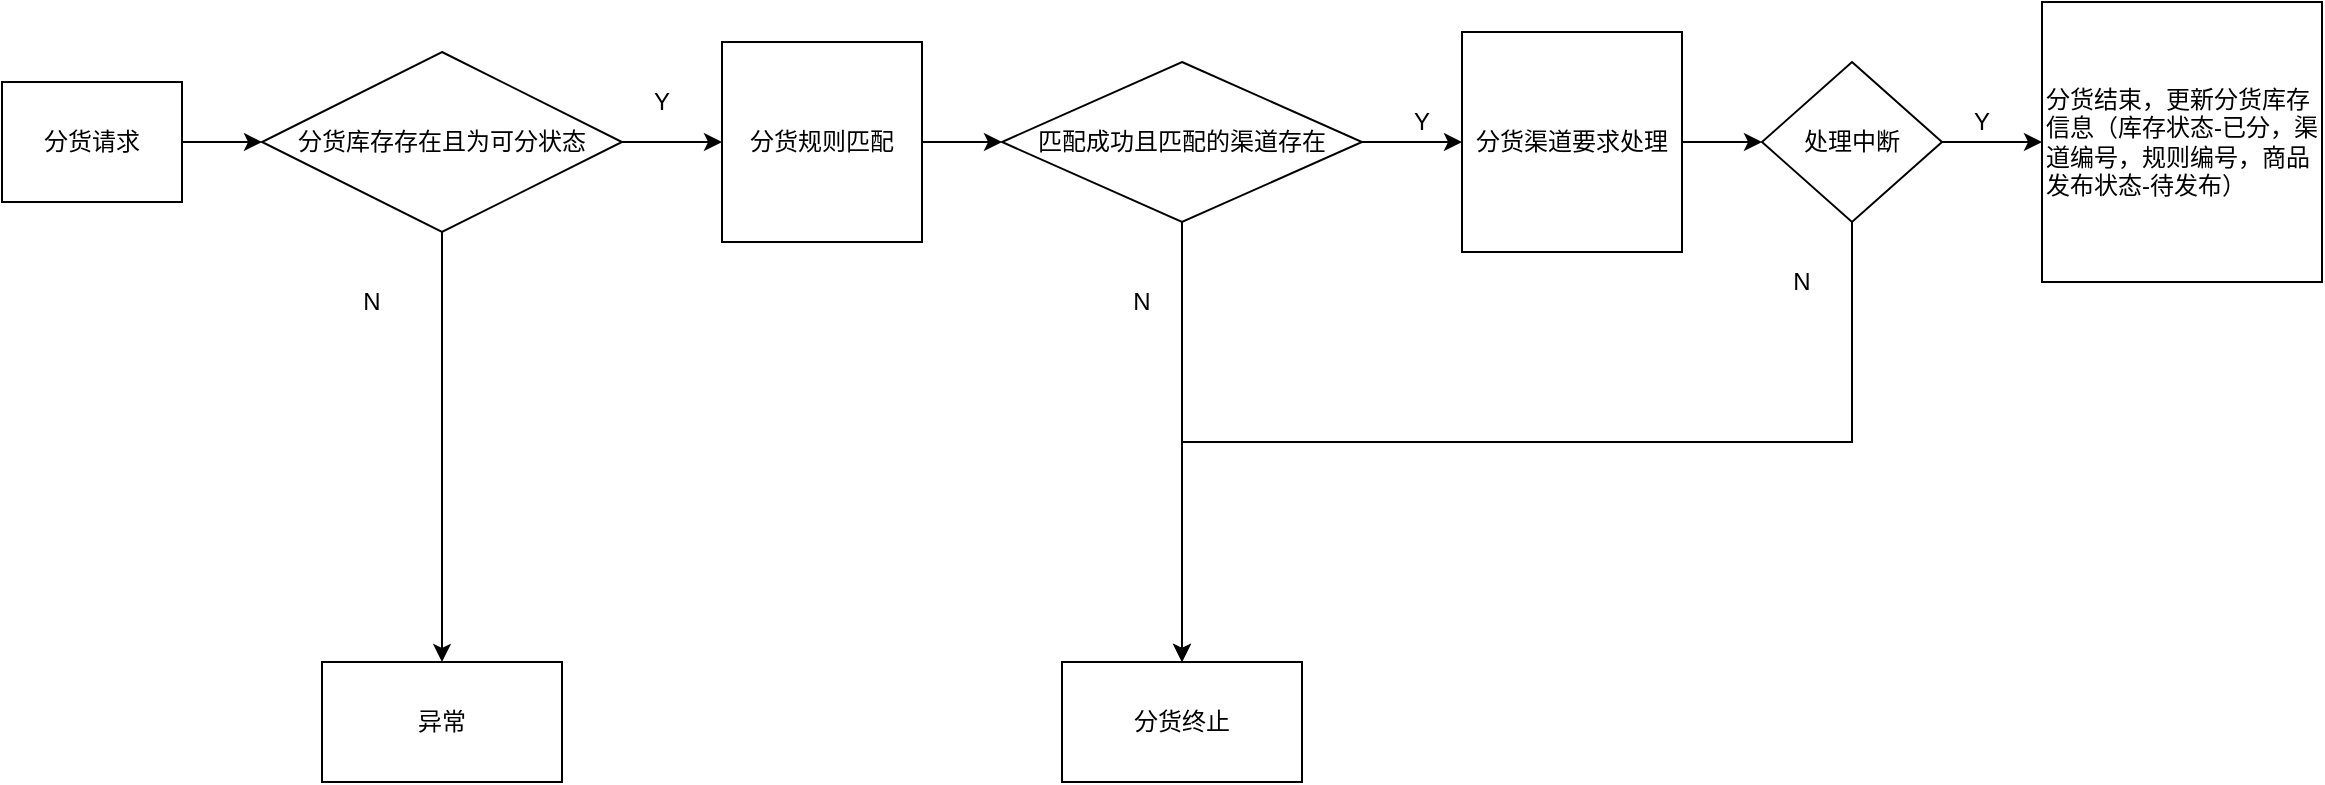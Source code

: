 <mxfile version="13.6.6" type="github" pages="3"><diagram id="6hGFLwfOUW9BJ-s0fimq" name="分货判定"><mxGraphModel dx="1360" dy="802" grid="1" gridSize="10" guides="1" tooltips="1" connect="1" arrows="1" fold="1" page="1" pageScale="1" pageWidth="1169" pageHeight="827" background="none" math="0" shadow="0"><root><mxCell id="0"/><mxCell id="1" parent="0"/><mxCell id="4" value="" style="edgeStyle=orthogonalEdgeStyle;rounded=0;orthogonalLoop=1;jettySize=auto;html=1;entryX=0;entryY=0.5;entryDx=0;entryDy=0;" parent="1" source="2" target="5" edge="1"><mxGeometry relative="1" as="geometry"><mxPoint x="175" y="160" as="targetPoint"/></mxGeometry></mxCell><mxCell id="2" value="分货请求" style="rounded=0;whiteSpace=wrap;html=1;" parent="1" vertex="1"><mxGeometry y="130" width="90" height="60" as="geometry"/></mxCell><mxCell id="9" value="" style="edgeStyle=orthogonalEdgeStyle;rounded=0;orthogonalLoop=1;jettySize=auto;html=1;entryX=0.5;entryY=0;entryDx=0;entryDy=0;" parent="1" source="5" target="10" edge="1"><mxGeometry relative="1" as="geometry"><mxPoint x="265" y="260" as="targetPoint"/><Array as="points"><mxPoint x="220" y="320"/><mxPoint x="220" y="320"/></Array></mxGeometry></mxCell><mxCell id="5" value="分货库存存在且为可分状态" style="rhombus;whiteSpace=wrap;html=1;" parent="1" vertex="1"><mxGeometry x="130" y="115" width="180" height="90" as="geometry"/></mxCell><mxCell id="7" value="N" style="text;html=1;strokeColor=none;fillColor=none;align=center;verticalAlign=middle;whiteSpace=wrap;rounded=0;" parent="1" vertex="1"><mxGeometry x="165" y="230" width="40" height="20" as="geometry"/></mxCell><mxCell id="10" value="异常" style="rounded=0;whiteSpace=wrap;html=1;" parent="1" vertex="1"><mxGeometry x="160" y="420" width="120" height="60" as="geometry"/></mxCell><mxCell id="16" value="" style="edgeStyle=orthogonalEdgeStyle;rounded=0;orthogonalLoop=1;jettySize=auto;html=1;entryX=0;entryY=0.5;entryDx=0;entryDy=0;" parent="1" source="14" target="17" edge="1"><mxGeometry relative="1" as="geometry"><mxPoint x="620" y="160" as="targetPoint"/></mxGeometry></mxCell><mxCell id="24" style="edgeStyle=orthogonalEdgeStyle;rounded=0;orthogonalLoop=1;jettySize=auto;html=1;entryX=0;entryY=0.5;entryDx=0;entryDy=0;" parent="1" source="17" target="29" edge="1"><mxGeometry relative="1" as="geometry"><mxPoint x="780" y="160" as="targetPoint"/></mxGeometry></mxCell><mxCell id="43" style="edgeStyle=orthogonalEdgeStyle;rounded=0;orthogonalLoop=1;jettySize=auto;html=1;exitX=0.5;exitY=1;exitDx=0;exitDy=0;entryX=0.5;entryY=0;entryDx=0;entryDy=0;" parent="1" source="17" target="21" edge="1"><mxGeometry relative="1" as="geometry"/></mxCell><mxCell id="17" value="匹配成功且匹配的渠道存在" style="rhombus;whiteSpace=wrap;html=1;" parent="1" vertex="1"><mxGeometry x="500" y="120" width="180" height="80" as="geometry"/></mxCell><mxCell id="14" value="分货规则匹配" style="whiteSpace=wrap;html=1;aspect=fixed;" parent="1" vertex="1"><mxGeometry x="360" y="110" width="100" height="100" as="geometry"/></mxCell><mxCell id="18" value="" style="edgeStyle=orthogonalEdgeStyle;rounded=0;orthogonalLoop=1;jettySize=auto;html=1;" parent="1" source="5" target="14" edge="1"><mxGeometry relative="1" as="geometry"><mxPoint x="335" y="160" as="sourcePoint"/><mxPoint x="440" y="160" as="targetPoint"/></mxGeometry></mxCell><mxCell id="19" value="Y" style="text;html=1;strokeColor=none;fillColor=none;align=center;verticalAlign=middle;whiteSpace=wrap;rounded=0;" parent="1" vertex="1"><mxGeometry x="310" y="130" width="40" height="20" as="geometry"/></mxCell><mxCell id="21" value="分货终止" style="rounded=0;whiteSpace=wrap;html=1;" parent="1" vertex="1"><mxGeometry x="530" y="420" width="120" height="60" as="geometry"/></mxCell><mxCell id="23" value="N" style="text;html=1;strokeColor=none;fillColor=none;align=center;verticalAlign=middle;whiteSpace=wrap;rounded=0;" parent="1" vertex="1"><mxGeometry x="550" y="230" width="40" height="20" as="geometry"/></mxCell><mxCell id="27" value="Y" style="text;html=1;strokeColor=none;fillColor=none;align=center;verticalAlign=middle;whiteSpace=wrap;rounded=0;" parent="1" vertex="1"><mxGeometry x="690" y="140" width="40" height="20" as="geometry"/></mxCell><mxCell id="31" style="edgeStyle=orthogonalEdgeStyle;rounded=0;orthogonalLoop=1;jettySize=auto;html=1;entryX=0;entryY=0.5;entryDx=0;entryDy=0;" parent="1" source="29" target="32" edge="1"><mxGeometry relative="1" as="geometry"><mxPoint x="960" y="160" as="targetPoint"/></mxGeometry></mxCell><mxCell id="29" value="分货渠道要求处理" style="whiteSpace=wrap;html=1;aspect=fixed;" parent="1" vertex="1"><mxGeometry x="730" y="105" width="110" height="110" as="geometry"/></mxCell><mxCell id="37" value="" style="edgeStyle=orthogonalEdgeStyle;rounded=0;orthogonalLoop=1;jettySize=auto;html=1;entryX=0;entryY=0.5;entryDx=0;entryDy=0;" parent="1" source="32" target="38" edge="1"><mxGeometry relative="1" as="geometry"><mxPoint x="1080" y="160" as="targetPoint"/></mxGeometry></mxCell><mxCell id="44" style="edgeStyle=orthogonalEdgeStyle;rounded=0;orthogonalLoop=1;jettySize=auto;html=1;exitX=0.5;exitY=1;exitDx=0;exitDy=0;entryX=0.5;entryY=0;entryDx=0;entryDy=0;" parent="1" source="32" target="21" edge="1"><mxGeometry relative="1" as="geometry"/></mxCell><mxCell id="32" value="处理中断" style="rhombus;whiteSpace=wrap;html=1;" parent="1" vertex="1"><mxGeometry x="880" y="120" width="90" height="80" as="geometry"/></mxCell><mxCell id="34" value="N" style="text;html=1;strokeColor=none;fillColor=none;align=center;verticalAlign=middle;whiteSpace=wrap;rounded=0;" parent="1" vertex="1"><mxGeometry x="880" y="220" width="40" height="20" as="geometry"/></mxCell><mxCell id="38" value="分货结束，更新分货库存&lt;br&gt;信息（库存状态-已分，渠道编号，规则编号，商品发布状态-待发布）" style="whiteSpace=wrap;html=1;aspect=fixed;align=left;" parent="1" vertex="1"><mxGeometry x="1020" y="90" width="140" height="140" as="geometry"/></mxCell><mxCell id="39" value="Y" style="text;html=1;strokeColor=none;fillColor=none;align=center;verticalAlign=middle;whiteSpace=wrap;rounded=0;" parent="1" vertex="1"><mxGeometry x="970" y="140" width="40" height="20" as="geometry"/></mxCell></root></mxGraphModel></diagram><diagram id="HKEoVJ9_ElKJCv-wqwlE" name="分货规则匹配"><mxGraphModel dx="1360" dy="1629" grid="1" gridSize="10" guides="1" tooltips="1" connect="1" arrows="1" fold="1" page="1" pageScale="1" pageWidth="1169" pageHeight="827" math="0" shadow="0"><root><mxCell id="DiG7jYuyx7BEFkgcZJhB-0"/><mxCell id="DiG7jYuyx7BEFkgcZJhB-1" parent="DiG7jYuyx7BEFkgcZJhB-0"/><mxCell id="vD6u8sxXpuBsSGzyTCuq-2" value="" style="edgeStyle=orthogonalEdgeStyle;rounded=0;orthogonalLoop=1;jettySize=auto;html=1;entryX=0;entryY=0.5;entryDx=0;entryDy=0;" parent="DiG7jYuyx7BEFkgcZJhB-1" source="QdJoyUkadXgWUziMver4-3" target="vD6u8sxXpuBsSGzyTCuq-3" edge="1"><mxGeometry relative="1" as="geometry"><mxPoint x="160" y="250" as="targetPoint"/></mxGeometry></mxCell><mxCell id="QdJoyUkadXgWUziMver4-3" value="规则匹配开始" style="rounded=0;whiteSpace=wrap;html=1;" parent="DiG7jYuyx7BEFkgcZJhB-1" vertex="1"><mxGeometry y="430" width="110" height="60" as="geometry"/></mxCell><mxCell id="vD6u8sxXpuBsSGzyTCuq-0" value="匹配结束，返回结果null" style="rounded=0;whiteSpace=wrap;html=1;" parent="DiG7jYuyx7BEFkgcZJhB-1" vertex="1"><mxGeometry x="160" y="767" width="120" height="60" as="geometry"/></mxCell><mxCell id="vD6u8sxXpuBsSGzyTCuq-4" style="edgeStyle=orthogonalEdgeStyle;rounded=0;orthogonalLoop=1;jettySize=auto;html=1;entryX=0.5;entryY=0;entryDx=0;entryDy=0;" parent="DiG7jYuyx7BEFkgcZJhB-1" source="vD6u8sxXpuBsSGzyTCuq-3" target="vD6u8sxXpuBsSGzyTCuq-0" edge="1"><mxGeometry relative="1" as="geometry"/></mxCell><mxCell id="vD6u8sxXpuBsSGzyTCuq-22" style="edgeStyle=orthogonalEdgeStyle;rounded=0;orthogonalLoop=1;jettySize=auto;html=1;entryX=0;entryY=0.5;entryDx=0;entryDy=0;curved=1;" parent="DiG7jYuyx7BEFkgcZJhB-1" source="vD6u8sxXpuBsSGzyTCuq-3" target="vD6u8sxXpuBsSGzyTCuq-21" edge="1"><mxGeometry relative="1" as="geometry"/></mxCell><mxCell id="vD6u8sxXpuBsSGzyTCuq-28" style="edgeStyle=orthogonalEdgeStyle;rounded=0;orthogonalLoop=1;jettySize=auto;html=1;exitX=1;exitY=0.5;exitDx=0;exitDy=0;entryX=0;entryY=0.5;entryDx=0;entryDy=0;curved=1;" parent="DiG7jYuyx7BEFkgcZJhB-1" source="vD6u8sxXpuBsSGzyTCuq-3" target="vD6u8sxXpuBsSGzyTCuq-27" edge="1"><mxGeometry relative="1" as="geometry"/></mxCell><mxCell id="vD6u8sxXpuBsSGzyTCuq-42" style="edgeStyle=orthogonalEdgeStyle;rounded=0;orthogonalLoop=1;jettySize=auto;html=1;exitX=1;exitY=0.5;exitDx=0;exitDy=0;entryX=0;entryY=0.5;entryDx=0;entryDy=0;curved=1;" parent="DiG7jYuyx7BEFkgcZJhB-1" source="vD6u8sxXpuBsSGzyTCuq-3" target="vD6u8sxXpuBsSGzyTCuq-41" edge="1"><mxGeometry relative="1" as="geometry"><Array as="points"><mxPoint x="310" y="460"/><mxPoint x="310" y="200"/></Array></mxGeometry></mxCell><mxCell id="vD6u8sxXpuBsSGzyTCuq-3" value="最新质检报告与质检报告型号校验存在" style="rhombus;whiteSpace=wrap;html=1;" parent="DiG7jYuyx7BEFkgcZJhB-1" vertex="1"><mxGeometry x="160" y="410" width="120" height="100" as="geometry"/></mxCell><mxCell id="vD6u8sxXpuBsSGzyTCuq-5" value="N" style="text;html=1;strokeColor=none;fillColor=none;align=center;verticalAlign=middle;whiteSpace=wrap;rounded=0;" parent="DiG7jYuyx7BEFkgcZJhB-1" vertex="1"><mxGeometry x="170" y="520" width="40" height="20" as="geometry"/></mxCell><mxCell id="vD6u8sxXpuBsSGzyTCuq-16" value="Y" style="text;html=1;strokeColor=none;fillColor=none;align=center;verticalAlign=middle;whiteSpace=wrap;rounded=0;" parent="DiG7jYuyx7BEFkgcZJhB-1" vertex="1"><mxGeometry x="270" y="470" width="40" height="20" as="geometry"/></mxCell><mxCell id="vD6u8sxXpuBsSGzyTCuq-17" value="" style="edgeStyle=orthogonalEdgeStyle;endArrow=classic;html=1;exitX=1;exitY=0.5;exitDx=0;exitDy=0;entryX=0;entryY=0.5;entryDx=0;entryDy=0;curved=1;" parent="DiG7jYuyx7BEFkgcZJhB-1" source="vD6u8sxXpuBsSGzyTCuq-3" target="vD6u8sxXpuBsSGzyTCuq-18" edge="1"><mxGeometry width="50" height="50" relative="1" as="geometry"><mxPoint x="280" y="470" as="sourcePoint"/><mxPoint x="300" y="360" as="targetPoint"/></mxGeometry></mxCell><mxCell id="vD6u8sxXpuBsSGzyTCuq-19" style="edgeStyle=orthogonalEdgeStyle;rounded=0;orthogonalLoop=1;jettySize=auto;html=1;entryX=0.5;entryY=0;entryDx=0;entryDy=0;" parent="DiG7jYuyx7BEFkgcZJhB-1" source="vD6u8sxXpuBsSGzyTCuq-18" target="vD6u8sxXpuBsSGzyTCuq-20" edge="1"><mxGeometry relative="1" as="geometry"><mxPoint x="440" y="700" as="targetPoint"/></mxGeometry></mxCell><mxCell id="vD6u8sxXpuBsSGzyTCuq-18" value="指定渠道但不指定规则" style="shape=ext;double=1;rounded=0;whiteSpace=wrap;html=1;" parent="DiG7jYuyx7BEFkgcZJhB-1" vertex="1"><mxGeometry x="390" y="560" width="120" height="80" as="geometry"/></mxCell><mxCell id="vD6u8sxXpuBsSGzyTCuq-20" value="匹配结束，返回结果" style="rounded=0;whiteSpace=wrap;html=1;" parent="DiG7jYuyx7BEFkgcZJhB-1" vertex="1"><mxGeometry x="390" y="767" width="120" height="60" as="geometry"/></mxCell><mxCell id="vD6u8sxXpuBsSGzyTCuq-23" style="rounded=0;orthogonalLoop=1;jettySize=auto;html=1;entryX=-0.005;entryY=0.498;entryDx=0;entryDy=0;entryPerimeter=0;" parent="DiG7jYuyx7BEFkgcZJhB-1" source="vD6u8sxXpuBsSGzyTCuq-21" target="vD6u8sxXpuBsSGzyTCuq-24" edge="1"><mxGeometry relative="1" as="geometry"><mxPoint x="620" y="490" as="targetPoint"/></mxGeometry></mxCell><mxCell id="vD6u8sxXpuBsSGzyTCuq-21" value="指定渠道并指定规则" style="shape=ext;double=1;rounded=0;whiteSpace=wrap;html=1;" parent="DiG7jYuyx7BEFkgcZJhB-1" vertex="1"><mxGeometry x="390" y="450" width="120" height="80" as="geometry"/></mxCell><mxCell id="vD6u8sxXpuBsSGzyTCuq-25" style="edgeStyle=orthogonalEdgeStyle;rounded=0;orthogonalLoop=1;jettySize=auto;html=1;entryX=0.5;entryY=0;entryDx=0;entryDy=0;exitX=0.504;exitY=0.978;exitDx=0;exitDy=0;exitPerimeter=0;" parent="DiG7jYuyx7BEFkgcZJhB-1" source="vD6u8sxXpuBsSGzyTCuq-24" target="vD6u8sxXpuBsSGzyTCuq-20" edge="1"><mxGeometry relative="1" as="geometry"><Array as="points"><mxPoint x="616" y="690"/><mxPoint x="450" y="690"/></Array></mxGeometry></mxCell><mxCell id="vD6u8sxXpuBsSGzyTCuq-43" style="edgeStyle=orthogonalEdgeStyle;curved=1;rounded=0;orthogonalLoop=1;jettySize=auto;html=1;" parent="DiG7jYuyx7BEFkgcZJhB-1" source="vD6u8sxXpuBsSGzyTCuq-24" edge="1"><mxGeometry relative="1" as="geometry"><mxPoint x="780" y="200" as="targetPoint"/><Array as="points"><mxPoint x="615" y="200"/></Array></mxGeometry></mxCell><mxCell id="vD6u8sxXpuBsSGzyTCuq-24" value="分货条件匹配" style="html=1;whiteSpace=wrap;aspect=fixed;shape=isoRectangle;" parent="DiG7jYuyx7BEFkgcZJhB-1" vertex="1"><mxGeometry x="540" y="445" width="150" height="90" as="geometry"/></mxCell><mxCell id="vD6u8sxXpuBsSGzyTCuq-26" value="Y" style="text;html=1;strokeColor=none;fillColor=none;align=center;verticalAlign=middle;whiteSpace=wrap;rounded=0;" parent="DiG7jYuyx7BEFkgcZJhB-1" vertex="1"><mxGeometry x="570" y="570" width="40" height="20" as="geometry"/></mxCell><mxCell id="vD6u8sxXpuBsSGzyTCuq-34" style="edgeStyle=orthogonalEdgeStyle;rounded=0;orthogonalLoop=1;jettySize=auto;html=1;entryX=0.011;entryY=0.501;entryDx=0;entryDy=0;entryPerimeter=0;" parent="DiG7jYuyx7BEFkgcZJhB-1" source="vD6u8sxXpuBsSGzyTCuq-27" target="vD6u8sxXpuBsSGzyTCuq-32" edge="1"><mxGeometry relative="1" as="geometry"/></mxCell><mxCell id="vD6u8sxXpuBsSGzyTCuq-27" value="指定规则不指定渠道" style="shape=ext;double=1;rounded=0;whiteSpace=wrap;html=1;" parent="DiG7jYuyx7BEFkgcZJhB-1" vertex="1"><mxGeometry x="390" y="350" width="120" height="80" as="geometry"/></mxCell><mxCell id="vD6u8sxXpuBsSGzyTCuq-39" style="edgeStyle=orthogonalEdgeStyle;rounded=0;orthogonalLoop=1;jettySize=auto;html=1;entryX=0.5;entryY=0;entryDx=0;entryDy=0;exitX=0.498;exitY=0.981;exitDx=0;exitDy=0;exitPerimeter=0;" parent="DiG7jYuyx7BEFkgcZJhB-1" source="vD6u8sxXpuBsSGzyTCuq-32" target="vD6u8sxXpuBsSGzyTCuq-20" edge="1"><mxGeometry relative="1" as="geometry"><mxPoint x="714.165" y="760" as="targetPoint"/><Array as="points"><mxPoint x="714" y="690"/><mxPoint x="450" y="690"/></Array></mxGeometry></mxCell><mxCell id="vD6u8sxXpuBsSGzyTCuq-57" style="edgeStyle=orthogonalEdgeStyle;curved=1;rounded=0;orthogonalLoop=1;jettySize=auto;html=1;entryX=0;entryY=0.5;entryDx=0;entryDy=0;exitX=0.501;exitY=0.023;exitDx=0;exitDy=0;exitPerimeter=0;" parent="DiG7jYuyx7BEFkgcZJhB-1" source="vD6u8sxXpuBsSGzyTCuq-32" target="vD6u8sxXpuBsSGzyTCuq-41" edge="1"><mxGeometry relative="1" as="geometry"><Array as="points"><mxPoint x="714" y="200"/></Array></mxGeometry></mxCell><mxCell id="vD6u8sxXpuBsSGzyTCuq-32" value="过滤排除的渠道后根据渠道优先级渠道库存数匹配" style="html=1;whiteSpace=wrap;aspect=fixed;shape=isoRectangle;" parent="DiG7jYuyx7BEFkgcZJhB-1" vertex="1"><mxGeometry x="630" y="339.75" width="167.5" height="100.5" as="geometry"/></mxCell><mxCell id="vD6u8sxXpuBsSGzyTCuq-36" value="Y" style="text;html=1;strokeColor=none;fillColor=none;align=center;verticalAlign=middle;whiteSpace=wrap;rounded=0;" parent="DiG7jYuyx7BEFkgcZJhB-1" vertex="1"><mxGeometry x="680" y="445" width="40" height="20" as="geometry"/></mxCell><mxCell id="vD6u8sxXpuBsSGzyTCuq-61" style="edgeStyle=orthogonalEdgeStyle;rounded=0;orthogonalLoop=1;jettySize=auto;html=1;entryX=0.5;entryY=0;entryDx=0;entryDy=0;" parent="DiG7jYuyx7BEFkgcZJhB-1" source="vD6u8sxXpuBsSGzyTCuq-41" target="vD6u8sxXpuBsSGzyTCuq-64" edge="1"><mxGeometry relative="1" as="geometry"><mxPoint x="888.75" y="450.237" as="targetPoint"/></mxGeometry></mxCell><mxCell id="vD6u8sxXpuBsSGzyTCuq-41" value="指定规则不指定渠道" style="shape=ext;double=1;rounded=0;whiteSpace=wrap;html=1;" parent="DiG7jYuyx7BEFkgcZJhB-1" vertex="1"><mxGeometry x="845" y="160" width="120" height="80" as="geometry"/></mxCell><mxCell id="vD6u8sxXpuBsSGzyTCuq-45" value="N" style="text;html=1;strokeColor=none;fillColor=none;align=center;verticalAlign=middle;whiteSpace=wrap;rounded=0;" parent="DiG7jYuyx7BEFkgcZJhB-1" vertex="1"><mxGeometry x="580" y="425" width="40" height="20" as="geometry"/></mxCell><mxCell id="vD6u8sxXpuBsSGzyTCuq-46" value="N" style="text;html=1;strokeColor=none;fillColor=none;align=center;verticalAlign=middle;whiteSpace=wrap;rounded=0;" parent="DiG7jYuyx7BEFkgcZJhB-1" vertex="1"><mxGeometry x="680" y="319.75" width="40" height="20" as="geometry"/></mxCell><mxCell id="vD6u8sxXpuBsSGzyTCuq-47" value="清空指定，指定规则渠道，排除的规则，排除的渠道" style="html=1;whiteSpace=wrap;comic=1;strokeWidth=2;fontFamily=Comic Sans MS;fontStyle=1;" parent="DiG7jYuyx7BEFkgcZJhB-1" vertex="1"><mxGeometry x="555" y="250" width="120" height="60" as="geometry"/></mxCell><mxCell id="vD6u8sxXpuBsSGzyTCuq-66" style="edgeStyle=orthogonalEdgeStyle;rounded=0;orthogonalLoop=1;jettySize=auto;html=1;entryX=0.5;entryY=0;entryDx=0;entryDy=0;" parent="DiG7jYuyx7BEFkgcZJhB-1" source="vD6u8sxXpuBsSGzyTCuq-64" target="vD6u8sxXpuBsSGzyTCuq-20" edge="1"><mxGeometry relative="1" as="geometry"><Array as="points"><mxPoint x="905" y="690"/><mxPoint x="450" y="690"/></Array></mxGeometry></mxCell><mxCell id="vD6u8sxXpuBsSGzyTCuq-64" value="&lt;ol style=&quot;text-align: left&quot;&gt;&lt;li&gt;根据获取获取所有配置的渠道&lt;/li&gt;&lt;li&gt;过滤排除的规则与渠道&amp;amp;过滤不满足分货条件规则&amp;amp;过滤库存上限不满足的渠道&lt;/li&gt;&lt;li&gt;返回剩余的优先级最高的规则与其优先级最高的渠道，没有则返回null&lt;/li&gt;&lt;/ol&gt;" style="rounded=0;whiteSpace=wrap;html=1;" parent="DiG7jYuyx7BEFkgcZJhB-1" vertex="1"><mxGeometry x="755" y="465" width="300" height="90" as="geometry"/></mxCell><mxCell id="vD6u8sxXpuBsSGzyTCuq-67" value="&lt;h1 style=&quot;line-height: 20%&quot;&gt;&lt;font style=&quot;font-size: 16px&quot;&gt;&amp;nbsp; &amp;nbsp; &amp;nbsp; 分货条件匹配&lt;/font&gt;&lt;/h1&gt;&lt;p&gt;&lt;/p&gt;&lt;ol&gt;&lt;li&gt;&lt;span style=&quot;background-color: rgb(43 , 43 , 43) ; color: rgb(98 , 151 , 85)&quot;&gt;&lt;font style=&quot;font-size: 12px&quot;&gt;条件为空-匹配成功&lt;/font&gt;&lt;/span&gt;&lt;/li&gt;&lt;li&gt;&lt;font color=&quot;#629755&quot; style=&quot;font-size: 12px&quot;&gt;&lt;span style=&quot;background-color: rgb(43 , 43 , 43)&quot;&gt;匹配类别&lt;/span&gt;&lt;/font&gt;&lt;/li&gt;&lt;li&gt;&lt;font color=&quot;#629755&quot; style=&quot;font-size: 12px&quot;&gt;&lt;span style=&quot;background-color: rgb(43 , 43 , 43)&quot;&gt;匹配质检报告相同商品定义下的品牌型号SKU(任一匹配成功则匹配成功)&lt;/span&gt;&lt;/font&gt;&lt;/li&gt;&lt;li&gt;&lt;font color=&quot;#629755&quot; style=&quot;font-size: 12px&quot;&gt;&lt;span style=&quot;background-color: rgb(43 , 43 , 43)&quot;&gt;匹配质检报告相同商品定义下的等级(任一匹配成功则匹配成功)&lt;/span&gt;&lt;/font&gt;&lt;/li&gt;&lt;li&gt;&lt;span style=&quot;color: rgb(98 , 151 , 85) ; background-color: rgb(43 , 43 , 43)&quot;&gt;匹配仓库信息(任一匹配成功则匹配成功)&lt;/span&gt;&lt;br&gt;&lt;/li&gt;&lt;li&gt;&lt;font color=&quot;#629755&quot; style=&quot;font-size: 12px&quot;&gt;&lt;span style=&quot;background-color: rgb(43 , 43 , 43)&quot;&gt;匹配属性信息(所有属性项均匹配成功则匹配成功，条件未配置的属性项默认匹配成功)&lt;/span&gt;&lt;/font&gt;&lt;/li&gt;&lt;li&gt;&lt;font color=&quot;#629755&quot; style=&quot;font-size: 12px&quot;&gt;&lt;span style=&quot;background-color: rgb(43 , 43 , 43)&quot;&gt;隐私清除结果匹配(任一要求匹配成功则匹配成功)&lt;/span&gt;&lt;/font&gt;&lt;/li&gt;&lt;/ol&gt;&lt;p&gt;&lt;/p&gt;" style="text;html=1;strokeColor=none;fillColor=none;spacing=5;spacingTop=-20;whiteSpace=wrap;overflow=hidden;rounded=0;" parent="DiG7jYuyx7BEFkgcZJhB-1" vertex="1"><mxGeometry x="360" width="440" height="150" as="geometry"/></mxCell><mxCell id="vD6u8sxXpuBsSGzyTCuq-68" value="&lt;h1 style=&quot;line-height: 20%&quot;&gt;&lt;font style=&quot;font-size: 16px&quot;&gt;&amp;nbsp; &amp;nbsp; &amp;nbsp; 分货规则匹配参数&lt;/font&gt;&lt;/h1&gt;&lt;div&gt;&lt;font style=&quot;font-size: 16px&quot;&gt;&lt;ol style=&quot;font-size: 12px&quot;&gt;&lt;li&gt;&lt;span style=&quot;background-color: rgb(43 , 43 , 43) ; color: rgb(98 , 151 , 85)&quot;&gt;物品编号-必填&lt;br&gt;&lt;/span&gt;&lt;/li&gt;&lt;li&gt;&lt;span style=&quot;color: rgb(98 , 151 , 85) ; background-color: rgb(43 , 43 , 43)&quot;&gt;实物仓库ID-必填&lt;/span&gt;&lt;/li&gt;&lt;li&gt;&lt;font color=&quot;#629755&quot;&gt;&lt;span style=&quot;background-color: rgb(43 , 43 , 43)&quot;&gt;货主编号-必填&lt;/span&gt;&lt;/font&gt;&lt;/li&gt;&lt;li&gt;&lt;font color=&quot;#629755&quot;&gt;&lt;span style=&quot;background-color: rgb(43 , 43 , 43)&quot;&gt;指定匹配规则编号-可空&lt;/span&gt;&lt;/font&gt;&lt;/li&gt;&lt;li&gt;&lt;font color=&quot;#629755&quot;&gt;&lt;span style=&quot;background-color: rgb(43 , 43 , 43)&quot;&gt;指定销售渠道-可空&lt;/span&gt;&lt;/font&gt;&lt;/li&gt;&lt;li&gt;&lt;font color=&quot;#629755&quot;&gt;&lt;span style=&quot;background-color: rgb(43 , 43 , 43)&quot;&gt;排除的匹配规则(同时排除优先级高于此规则的规则)-可空&lt;/span&gt;&lt;/font&gt;&lt;/li&gt;&lt;li&gt;&lt;font color=&quot;#629755&quot;&gt;&lt;span style=&quot;background-color: rgb(43 , 43 , 43)&quot;&gt;排除的销售渠道(同时排除优先级高于此渠道的渠道)-可空&lt;/span&gt;&lt;/font&gt;&lt;/li&gt;&lt;/ol&gt;&lt;/font&gt;&lt;/div&gt;&lt;p&gt;&lt;/p&gt;" style="text;html=1;strokeColor=none;fillColor=none;spacing=5;spacingTop=-20;whiteSpace=wrap;overflow=hidden;rounded=0;" parent="DiG7jYuyx7BEFkgcZJhB-1" vertex="1"><mxGeometry width="350" height="140" as="geometry"/></mxCell></root></mxGraphModel></diagram><diagram id="dJ7sx4k-e7ocK3CX-aHK" name="分货渠道要求处理"><mxGraphModel dx="1360" dy="802" grid="1" gridSize="10" guides="1" tooltips="1" connect="1" arrows="1" fold="1" page="1" pageScale="1" pageWidth="1169" pageHeight="827" math="0" shadow="0"><root><mxCell id="G-dSwHLfWS6qsuq2ewlb-0"/><mxCell id="G-dSwHLfWS6qsuq2ewlb-1" parent="G-dSwHLfWS6qsuq2ewlb-0"/><mxCell id="aKn60PjoVHahxtY83-TO-51" style="edgeStyle=orthogonalEdgeStyle;rounded=0;orthogonalLoop=1;jettySize=auto;html=1;entryX=0;entryY=0.5;entryDx=0;entryDy=0;" parent="G-dSwHLfWS6qsuq2ewlb-1" source="5CV0iaRZCiJwRgaoi1yA-5" target="aKn60PjoVHahxtY83-TO-45" edge="1"><mxGeometry relative="1" as="geometry"/></mxCell><mxCell id="5CV0iaRZCiJwRgaoi1yA-5" value="处理开始" style="rounded=0;whiteSpace=wrap;html=1;" parent="G-dSwHLfWS6qsuq2ewlb-1" vertex="1"><mxGeometry y="245" width="100" height="60" as="geometry"/></mxCell><mxCell id="aKn60PjoVHahxtY83-TO-1" value="处理中断" style="rounded=0;whiteSpace=wrap;html=1;" parent="G-dSwHLfWS6qsuq2ewlb-1" vertex="1"><mxGeometry x="370" y="640" width="120" height="60" as="geometry"/></mxCell><mxCell id="aKn60PjoVHahxtY83-TO-30" style="edgeStyle=orthogonalEdgeStyle;rounded=0;orthogonalLoop=1;jettySize=auto;html=1;" parent="G-dSwHLfWS6qsuq2ewlb-1" source="aKn60PjoVHahxtY83-TO-28" target="aKn60PjoVHahxtY83-TO-1" edge="1"><mxGeometry relative="1" as="geometry"/></mxCell><mxCell id="aKn60PjoVHahxtY83-TO-45" value="质检判定" style="swimlane;" parent="G-dSwHLfWS6qsuq2ewlb-1" vertex="1"><mxGeometry x="180" y="40" width="200" height="470" as="geometry"/></mxCell><mxCell id="aKn60PjoVHahxtY83-TO-46" style="edgeStyle=orthogonalEdgeStyle;rounded=0;orthogonalLoop=1;jettySize=auto;html=1;entryX=0.5;entryY=0;entryDx=0;entryDy=0;" parent="aKn60PjoVHahxtY83-TO-45" source="aKn60PjoVHahxtY83-TO-13" target="aKn60PjoVHahxtY83-TO-17" edge="1"><mxGeometry relative="1" as="geometry"/></mxCell><mxCell id="aKn60PjoVHahxtY83-TO-13" value="最新一份质检报告不为空且商品定义与渠道要求一致" style="rhombus;whiteSpace=wrap;html=1;" parent="aKn60PjoVHahxtY83-TO-45" vertex="1"><mxGeometry x="40" y="40" width="120" height="80" as="geometry"/></mxCell><mxCell id="aKn60PjoVHahxtY83-TO-47" style="edgeStyle=orthogonalEdgeStyle;rounded=0;orthogonalLoop=1;jettySize=auto;html=1;" parent="aKn60PjoVHahxtY83-TO-45" source="aKn60PjoVHahxtY83-TO-17" target="aKn60PjoVHahxtY83-TO-19" edge="1"><mxGeometry relative="1" as="geometry"/></mxCell><mxCell id="aKn60PjoVHahxtY83-TO-17" value="渠道要求质检" style="rhombus;whiteSpace=wrap;html=1;" parent="aKn60PjoVHahxtY83-TO-45" vertex="1"><mxGeometry x="40" y="150" width="120" height="80" as="geometry"/></mxCell><mxCell id="aKn60PjoVHahxtY83-TO-48" style="edgeStyle=orthogonalEdgeStyle;rounded=0;orthogonalLoop=1;jettySize=auto;html=1;entryX=0.5;entryY=0;entryDx=0;entryDy=0;" parent="aKn60PjoVHahxtY83-TO-45" source="aKn60PjoVHahxtY83-TO-19" target="aKn60PjoVHahxtY83-TO-28" edge="1"><mxGeometry relative="1" as="geometry"/></mxCell><mxCell id="aKn60PjoVHahxtY83-TO-19" value="推送质检指令成功" style="rhombus;whiteSpace=wrap;html=1;" parent="aKn60PjoVHahxtY83-TO-45" vertex="1"><mxGeometry x="40" y="260" width="120" height="80" as="geometry"/></mxCell><mxCell id="aKn60PjoVHahxtY83-TO-28" value="更新库存分货规则，分获渠道" style="rounded=0;whiteSpace=wrap;html=1;" parent="aKn60PjoVHahxtY83-TO-45" vertex="1"><mxGeometry x="40" y="390" width="120" height="60" as="geometry"/></mxCell><mxCell id="aKn60PjoVHahxtY83-TO-53" value="N" style="text;html=1;strokeColor=none;fillColor=none;align=center;verticalAlign=middle;whiteSpace=wrap;rounded=0;" parent="aKn60PjoVHahxtY83-TO-45" vertex="1"><mxGeometry x="60" y="130" width="40" height="20" as="geometry"/></mxCell><mxCell id="aKn60PjoVHahxtY83-TO-54" value="Y" style="text;html=1;strokeColor=none;fillColor=none;align=center;verticalAlign=middle;whiteSpace=wrap;rounded=0;" parent="aKn60PjoVHahxtY83-TO-45" vertex="1"><mxGeometry x="60" y="230" width="40" height="20" as="geometry"/></mxCell><mxCell id="aKn60PjoVHahxtY83-TO-55" value="Y" style="text;html=1;strokeColor=none;fillColor=none;align=center;verticalAlign=middle;whiteSpace=wrap;rounded=0;" parent="aKn60PjoVHahxtY83-TO-45" vertex="1"><mxGeometry x="60" y="354" width="40" height="20" as="geometry"/></mxCell><mxCell id="aKn60PjoVHahxtY83-TO-56" value="N" style="text;html=1;strokeColor=none;fillColor=none;align=center;verticalAlign=middle;whiteSpace=wrap;rounded=0;" parent="aKn60PjoVHahxtY83-TO-45" vertex="1"><mxGeometry x="160" y="305" width="40" height="20" as="geometry"/></mxCell><mxCell id="aKn60PjoVHahxtY83-TO-72" value="N" style="text;html=1;strokeColor=none;fillColor=none;align=center;verticalAlign=middle;whiteSpace=wrap;rounded=0;" parent="aKn60PjoVHahxtY83-TO-45" vertex="1"><mxGeometry x="160" y="165" width="40" height="20" as="geometry"/></mxCell><mxCell id="aKn60PjoVHahxtY83-TO-73" value="Y" style="text;html=1;strokeColor=none;fillColor=none;align=center;verticalAlign=middle;whiteSpace=wrap;rounded=0;" parent="aKn60PjoVHahxtY83-TO-45" vertex="1"><mxGeometry x="160" y="55" width="40" height="20" as="geometry"/></mxCell><mxCell id="aKn60PjoVHahxtY83-TO-52" style="edgeStyle=orthogonalEdgeStyle;rounded=0;orthogonalLoop=1;jettySize=auto;html=1;entryX=0.5;entryY=0;entryDx=0;entryDy=0;" parent="G-dSwHLfWS6qsuq2ewlb-1" source="aKn60PjoVHahxtY83-TO-19" target="aKn60PjoVHahxtY83-TO-1" edge="1"><mxGeometry relative="1" as="geometry"/></mxCell><mxCell id="aKn60PjoVHahxtY83-TO-57" value="渠道要求判定" style="swimlane;" parent="G-dSwHLfWS6qsuq2ewlb-1" vertex="1"><mxGeometry x="460" y="40" width="240" height="470" as="geometry"/></mxCell><mxCell id="aKn60PjoVHahxtY83-TO-58" style="edgeStyle=orthogonalEdgeStyle;rounded=0;orthogonalLoop=1;jettySize=auto;html=1;entryX=0.5;entryY=0;entryDx=0;entryDy=0;" parent="aKn60PjoVHahxtY83-TO-57" source="aKn60PjoVHahxtY83-TO-59" target="aKn60PjoVHahxtY83-TO-61" edge="1"><mxGeometry relative="1" as="geometry"/></mxCell><mxCell id="aKn60PjoVHahxtY83-TO-74" style="edgeStyle=orthogonalEdgeStyle;rounded=0;orthogonalLoop=1;jettySize=auto;html=1;entryX=0.5;entryY=0;entryDx=0;entryDy=0;" parent="aKn60PjoVHahxtY83-TO-57" source="aKn60PjoVHahxtY83-TO-59" target="aKn60PjoVHahxtY83-TO-63" edge="1"><mxGeometry relative="1" as="geometry"><Array as="points"><mxPoint x="200" y="70"/><mxPoint x="200" y="235"/><mxPoint x="110" y="235"/></Array></mxGeometry></mxCell><mxCell id="aKn60PjoVHahxtY83-TO-59" value="是否拍拍渠道" style="rhombus;whiteSpace=wrap;html=1;" parent="aKn60PjoVHahxtY83-TO-57" vertex="1"><mxGeometry x="55" y="40" width="110" height="60" as="geometry"/></mxCell><mxCell id="aKn60PjoVHahxtY83-TO-60" style="edgeStyle=orthogonalEdgeStyle;rounded=0;orthogonalLoop=1;jettySize=auto;html=1;" parent="aKn60PjoVHahxtY83-TO-57" source="aKn60PjoVHahxtY83-TO-61" target="aKn60PjoVHahxtY83-TO-63" edge="1"><mxGeometry relative="1" as="geometry"/></mxCell><mxCell id="aKn60PjoVHahxtY83-TO-76" style="edgeStyle=orthogonalEdgeStyle;rounded=0;orthogonalLoop=1;jettySize=auto;html=1;entryX=0.5;entryY=0;entryDx=0;entryDy=0;" parent="aKn60PjoVHahxtY83-TO-57" source="aKn60PjoVHahxtY83-TO-61" target="aKn60PjoVHahxtY83-TO-64" edge="1"><mxGeometry relative="1" as="geometry"><Array as="points"><mxPoint x="20" y="185"/><mxPoint x="20" y="370"/><mxPoint x="110" y="370"/></Array></mxGeometry></mxCell><mxCell id="aKn60PjoVHahxtY83-TO-61" value="同意退货的售后单数量是否大于1" style="rhombus;whiteSpace=wrap;html=1;" parent="aKn60PjoVHahxtY83-TO-57" vertex="1"><mxGeometry x="50" y="145" width="120" height="80" as="geometry"/></mxCell><mxCell id="aKn60PjoVHahxtY83-TO-62" style="edgeStyle=orthogonalEdgeStyle;rounded=0;orthogonalLoop=1;jettySize=auto;html=1;entryX=0.5;entryY=0;entryDx=0;entryDy=0;" parent="aKn60PjoVHahxtY83-TO-57" source="aKn60PjoVHahxtY83-TO-63" target="aKn60PjoVHahxtY83-TO-64" edge="1"><mxGeometry relative="1" as="geometry"/></mxCell><mxCell id="aKn60PjoVHahxtY83-TO-63" value="渠道要求CASE匹配是否成功(CASE未配置则匹配成功)" style="rhombus;whiteSpace=wrap;html=1;" parent="aKn60PjoVHahxtY83-TO-57" vertex="1"><mxGeometry x="50" y="260" width="120" height="80" as="geometry"/></mxCell><mxCell id="aKn60PjoVHahxtY83-TO-64" value="推送供货渠道要求失败结果" style="rounded=0;whiteSpace=wrap;html=1;" parent="aKn60PjoVHahxtY83-TO-57" vertex="1"><mxGeometry x="50" y="390" width="120" height="60" as="geometry"/></mxCell><mxCell id="aKn60PjoVHahxtY83-TO-65" value="Y" style="text;html=1;strokeColor=none;fillColor=none;align=center;verticalAlign=middle;whiteSpace=wrap;rounded=0;" parent="aKn60PjoVHahxtY83-TO-57" vertex="1"><mxGeometry x="70" y="115" width="40" height="20" as="geometry"/></mxCell><mxCell id="aKn60PjoVHahxtY83-TO-66" value="N" style="text;html=1;strokeColor=none;fillColor=none;align=center;verticalAlign=middle;whiteSpace=wrap;rounded=0;" parent="aKn60PjoVHahxtY83-TO-57" vertex="1"><mxGeometry x="70" y="225" width="40" height="20" as="geometry"/></mxCell><mxCell id="aKn60PjoVHahxtY83-TO-67" value="N" style="text;html=1;strokeColor=none;fillColor=none;align=center;verticalAlign=middle;whiteSpace=wrap;rounded=0;" parent="aKn60PjoVHahxtY83-TO-57" vertex="1"><mxGeometry x="70" y="350" width="40" height="20" as="geometry"/></mxCell><mxCell id="aKn60PjoVHahxtY83-TO-68" value="Y" style="text;html=1;strokeColor=none;fillColor=none;align=center;verticalAlign=middle;whiteSpace=wrap;rounded=0;" parent="aKn60PjoVHahxtY83-TO-57" vertex="1"><mxGeometry x="15" y="160" width="40" height="20" as="geometry"/></mxCell><mxCell id="aKn60PjoVHahxtY83-TO-75" value="N" style="text;html=1;strokeColor=none;fillColor=none;align=center;verticalAlign=middle;whiteSpace=wrap;rounded=0;" parent="aKn60PjoVHahxtY83-TO-57" vertex="1"><mxGeometry x="160" y="50" width="40" height="20" as="geometry"/></mxCell><mxCell id="aKn60PjoVHahxtY83-TO-96" value="Y" style="text;html=1;strokeColor=none;fillColor=none;align=center;verticalAlign=middle;whiteSpace=wrap;rounded=0;" parent="aKn60PjoVHahxtY83-TO-57" vertex="1"><mxGeometry x="170" y="280" width="40" height="20" as="geometry"/></mxCell><mxCell id="aKn60PjoVHahxtY83-TO-70" style="edgeStyle=orthogonalEdgeStyle;rounded=0;orthogonalLoop=1;jettySize=auto;html=1;entryX=0;entryY=0.5;entryDx=0;entryDy=0;" parent="G-dSwHLfWS6qsuq2ewlb-1" source="aKn60PjoVHahxtY83-TO-13" target="aKn60PjoVHahxtY83-TO-57" edge="1"><mxGeometry relative="1" as="geometry"/></mxCell><mxCell id="aKn60PjoVHahxtY83-TO-71" style="edgeStyle=orthogonalEdgeStyle;rounded=0;orthogonalLoop=1;jettySize=auto;html=1;entryX=0;entryY=0.5;entryDx=0;entryDy=0;" parent="G-dSwHLfWS6qsuq2ewlb-1" source="aKn60PjoVHahxtY83-TO-17" target="aKn60PjoVHahxtY83-TO-57" edge="1"><mxGeometry relative="1" as="geometry"/></mxCell><mxCell id="aKn60PjoVHahxtY83-TO-77" style="edgeStyle=orthogonalEdgeStyle;rounded=0;orthogonalLoop=1;jettySize=auto;html=1;entryX=0.5;entryY=0;entryDx=0;entryDy=0;" parent="G-dSwHLfWS6qsuq2ewlb-1" source="aKn60PjoVHahxtY83-TO-64" target="aKn60PjoVHahxtY83-TO-1" edge="1"><mxGeometry relative="1" as="geometry"/></mxCell><mxCell id="aKn60PjoVHahxtY83-TO-79" value="拍照判断" style="swimlane;" parent="G-dSwHLfWS6qsuq2ewlb-1" vertex="1"><mxGeometry x="790" y="40" width="190" height="470" as="geometry"/></mxCell><mxCell id="aKn60PjoVHahxtY83-TO-80" style="edgeStyle=orthogonalEdgeStyle;rounded=0;orthogonalLoop=1;jettySize=auto;html=1;entryX=0.5;entryY=0;entryDx=0;entryDy=0;" parent="aKn60PjoVHahxtY83-TO-79" source="aKn60PjoVHahxtY83-TO-82" target="aKn60PjoVHahxtY83-TO-85" edge="1"><mxGeometry relative="1" as="geometry"/></mxCell><mxCell id="aKn60PjoVHahxtY83-TO-82" value="是否要求拍照" style="rhombus;whiteSpace=wrap;html=1;" parent="aKn60PjoVHahxtY83-TO-79" vertex="1"><mxGeometry x="30" y="40" width="120" height="70" as="geometry"/></mxCell><mxCell id="aKn60PjoVHahxtY83-TO-83" style="edgeStyle=orthogonalEdgeStyle;rounded=0;orthogonalLoop=1;jettySize=auto;html=1;" parent="aKn60PjoVHahxtY83-TO-79" source="aKn60PjoVHahxtY83-TO-85" target="aKn60PjoVHahxtY83-TO-87" edge="1"><mxGeometry relative="1" as="geometry"/></mxCell><mxCell id="aKn60PjoVHahxtY83-TO-85" value="当前是否有图片信息" style="rhombus;whiteSpace=wrap;html=1;" parent="aKn60PjoVHahxtY83-TO-79" vertex="1"><mxGeometry x="30" y="145" width="120" height="80" as="geometry"/></mxCell><mxCell id="aKn60PjoVHahxtY83-TO-86" style="edgeStyle=orthogonalEdgeStyle;rounded=0;orthogonalLoop=1;jettySize=auto;html=1;entryX=0.5;entryY=0;entryDx=0;entryDy=0;" parent="aKn60PjoVHahxtY83-TO-79" source="aKn60PjoVHahxtY83-TO-87" target="aKn60PjoVHahxtY83-TO-88" edge="1"><mxGeometry relative="1" as="geometry"/></mxCell><mxCell id="aKn60PjoVHahxtY83-TO-87" value="发送拍照指令是否成功" style="rhombus;whiteSpace=wrap;html=1;" parent="aKn60PjoVHahxtY83-TO-79" vertex="1"><mxGeometry x="30" y="270" width="120" height="80" as="geometry"/></mxCell><mxCell id="aKn60PjoVHahxtY83-TO-88" value="更新库存分货规则，分获渠道" style="rounded=0;whiteSpace=wrap;html=1;" parent="aKn60PjoVHahxtY83-TO-79" vertex="1"><mxGeometry x="30" y="390" width="120" height="60" as="geometry"/></mxCell><mxCell id="aKn60PjoVHahxtY83-TO-89" value="Y" style="text;html=1;strokeColor=none;fillColor=none;align=center;verticalAlign=middle;whiteSpace=wrap;rounded=0;" parent="aKn60PjoVHahxtY83-TO-79" vertex="1"><mxGeometry x="50" y="115" width="40" height="20" as="geometry"/></mxCell><mxCell id="aKn60PjoVHahxtY83-TO-90" value="N" style="text;html=1;strokeColor=none;fillColor=none;align=center;verticalAlign=middle;whiteSpace=wrap;rounded=0;" parent="aKn60PjoVHahxtY83-TO-79" vertex="1"><mxGeometry x="50" y="225" width="40" height="20" as="geometry"/></mxCell><mxCell id="aKn60PjoVHahxtY83-TO-91" value="Y" style="text;html=1;strokeColor=none;fillColor=none;align=center;verticalAlign=middle;whiteSpace=wrap;rounded=0;" parent="aKn60PjoVHahxtY83-TO-79" vertex="1"><mxGeometry x="40" y="354" width="40" height="20" as="geometry"/></mxCell><mxCell id="aKn60PjoVHahxtY83-TO-92" value="Y" style="text;html=1;strokeColor=none;fillColor=none;align=center;verticalAlign=middle;whiteSpace=wrap;rounded=0;" parent="aKn60PjoVHahxtY83-TO-79" vertex="1"><mxGeometry x="150" y="160" width="40" height="20" as="geometry"/></mxCell><mxCell id="aKn60PjoVHahxtY83-TO-93" value="N" style="text;html=1;strokeColor=none;fillColor=none;align=center;verticalAlign=middle;whiteSpace=wrap;rounded=0;" parent="aKn60PjoVHahxtY83-TO-79" vertex="1"><mxGeometry x="145" y="50" width="40" height="20" as="geometry"/></mxCell><mxCell id="aKn60PjoVHahxtY83-TO-99" value="N" style="text;html=1;strokeColor=none;fillColor=none;align=center;verticalAlign=middle;whiteSpace=wrap;rounded=0;" parent="aKn60PjoVHahxtY83-TO-79" vertex="1"><mxGeometry y="280" width="40" height="20" as="geometry"/></mxCell><mxCell id="aKn60PjoVHahxtY83-TO-95" style="edgeStyle=orthogonalEdgeStyle;rounded=0;orthogonalLoop=1;jettySize=auto;html=1;entryX=0;entryY=0.5;entryDx=0;entryDy=0;" parent="G-dSwHLfWS6qsuq2ewlb-1" source="aKn60PjoVHahxtY83-TO-63" target="aKn60PjoVHahxtY83-TO-79" edge="1"><mxGeometry relative="1" as="geometry"><Array as="points"><mxPoint x="730" y="340"/><mxPoint x="730" y="275"/></Array></mxGeometry></mxCell><mxCell id="aKn60PjoVHahxtY83-TO-97" style="edgeStyle=orthogonalEdgeStyle;rounded=0;orthogonalLoop=1;jettySize=auto;html=1;entryX=1;entryY=0.5;entryDx=0;entryDy=0;" parent="G-dSwHLfWS6qsuq2ewlb-1" source="aKn60PjoVHahxtY83-TO-88" target="aKn60PjoVHahxtY83-TO-1" edge="1"><mxGeometry relative="1" as="geometry"><Array as="points"><mxPoint x="760" y="460"/><mxPoint x="760" y="670"/></Array></mxGeometry></mxCell><mxCell id="aKn60PjoVHahxtY83-TO-98" style="edgeStyle=orthogonalEdgeStyle;rounded=0;orthogonalLoop=1;jettySize=auto;html=1;entryX=1;entryY=0.5;entryDx=0;entryDy=0;" parent="G-dSwHLfWS6qsuq2ewlb-1" source="aKn60PjoVHahxtY83-TO-87" target="aKn60PjoVHahxtY83-TO-1" edge="1"><mxGeometry relative="1" as="geometry"><Array as="points"><mxPoint x="760" y="350"/><mxPoint x="760" y="670"/></Array></mxGeometry></mxCell><mxCell id="aKn60PjoVHahxtY83-TO-100" value="渠道要求判断通过，分货继续" style="rounded=0;whiteSpace=wrap;html=1;" parent="G-dSwHLfWS6qsuq2ewlb-1" vertex="1"><mxGeometry x="810" y="640" width="120" height="60" as="geometry"/></mxCell><mxCell id="aKn60PjoVHahxtY83-TO-101" style="edgeStyle=orthogonalEdgeStyle;rounded=0;orthogonalLoop=1;jettySize=auto;html=1;entryX=1;entryY=0.5;entryDx=0;entryDy=0;" parent="G-dSwHLfWS6qsuq2ewlb-1" source="aKn60PjoVHahxtY83-TO-85" target="aKn60PjoVHahxtY83-TO-100" edge="1"><mxGeometry relative="1" as="geometry"><Array as="points"><mxPoint x="1020" y="225"/><mxPoint x="1020" y="670"/></Array></mxGeometry></mxCell><mxCell id="aKn60PjoVHahxtY83-TO-107" style="edgeStyle=orthogonalEdgeStyle;rounded=0;orthogonalLoop=1;jettySize=auto;html=1;entryX=1;entryY=0.5;entryDx=0;entryDy=0;" parent="G-dSwHLfWS6qsuq2ewlb-1" source="aKn60PjoVHahxtY83-TO-82" target="aKn60PjoVHahxtY83-TO-100" edge="1"><mxGeometry relative="1" as="geometry"><Array as="points"><mxPoint x="1020" y="115"/><mxPoint x="1020" y="670"/></Array></mxGeometry></mxCell><mxCell id="aKn60PjoVHahxtY83-TO-108" style="edgeStyle=orthogonalEdgeStyle;curved=1;rounded=0;orthogonalLoop=1;jettySize=auto;html=1;entryX=0;entryY=0.5;entryDx=0;entryDy=0;" parent="G-dSwHLfWS6qsuq2ewlb-1" source="aKn60PjoVHahxtY83-TO-64" target="aKn60PjoVHahxtY83-TO-45" edge="1"><mxGeometry relative="1" as="geometry"><Array as="points"><mxPoint x="570" y="590"/><mxPoint x="90" y="590"/><mxPoint x="90" y="275"/></Array></mxGeometry></mxCell><mxCell id="aKn60PjoVHahxtY83-TO-109" value="&lt;font color=&quot;#ff0000&quot;&gt;特殊逻辑：&lt;/font&gt;指定渠道不指定规则，case匹配失败时需要重新进行分货规则匹配，" style="html=1;whiteSpace=wrap;comic=1;strokeWidth=2;fontFamily=Comic Sans MS;fontStyle=1;align=left;" parent="G-dSwHLfWS6qsuq2ewlb-1" vertex="1"><mxGeometry x="80" y="530" width="120" height="60" as="geometry"/></mxCell><mxCell id="yR7wLPcj0NLkCAxu5wuN-0" value="分货规则匹配(最多循环10次)" style="shape=ext;double=1;rounded=0;whiteSpace=wrap;html=1;" parent="G-dSwHLfWS6qsuq2ewlb-1" vertex="1"><mxGeometry x="40" y="440" width="120" height="80" as="geometry"/></mxCell></root></mxGraphModel></diagram></mxfile>